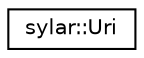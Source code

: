 digraph "类继承关系图"
{
 // LATEX_PDF_SIZE
  edge [fontname="Helvetica",fontsize="10",labelfontname="Helvetica",labelfontsize="10"];
  node [fontname="Helvetica",fontsize="10",shape=record];
  rankdir="LR";
  Node0 [label="sylar::Uri",height=0.2,width=0.4,color="black", fillcolor="white", style="filled",URL="$classsylar_1_1Uri.html",tooltip="URI类"];
}
